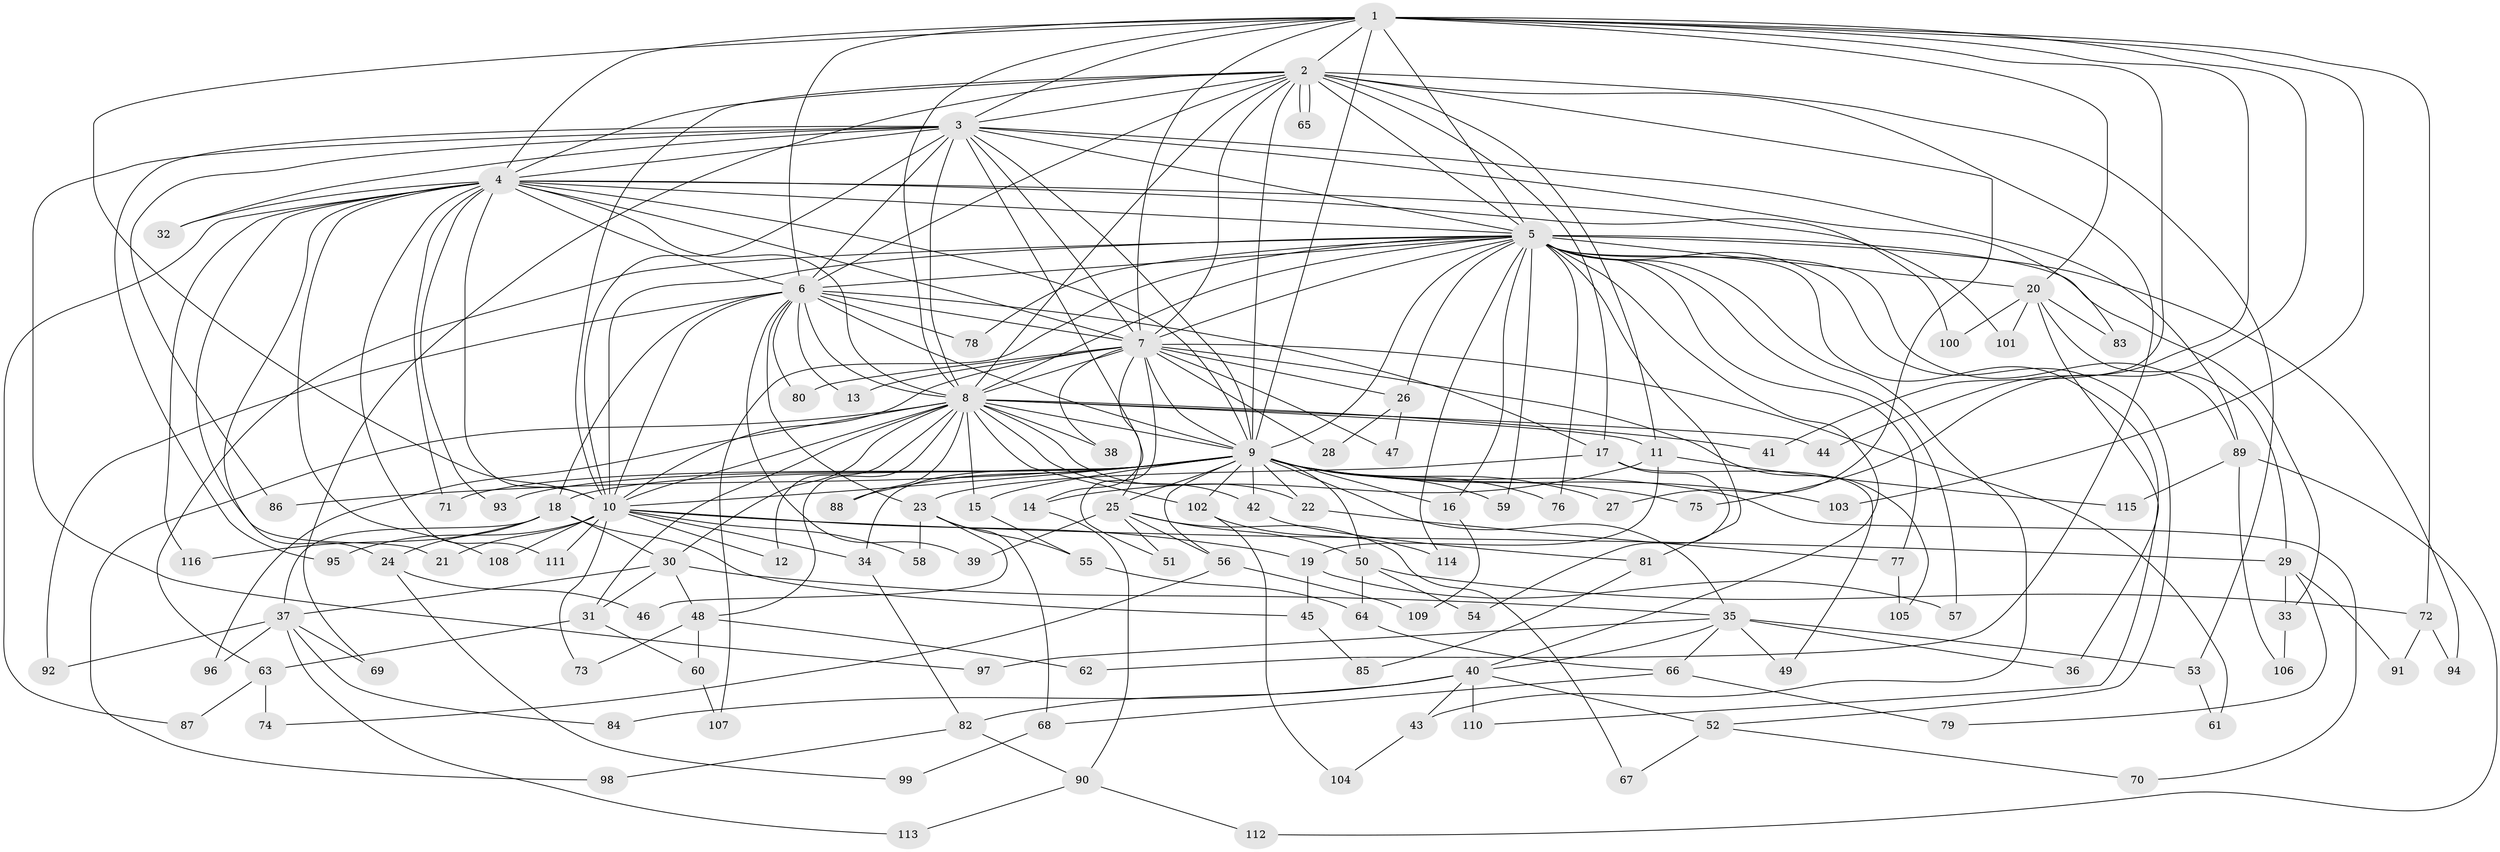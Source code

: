 // coarse degree distribution, {11: 0.014285714285714285, 24: 0.014285714285714285, 12: 0.014285714285714285, 14: 0.014285714285714285, 25: 0.014285714285714285, 21: 0.014285714285714285, 9: 0.04285714285714286, 20: 0.014285714285714285, 3: 0.12857142857142856, 4: 0.11428571428571428, 10: 0.014285714285714285, 7: 0.04285714285714286, 6: 0.05714285714285714, 2: 0.44285714285714284, 5: 0.02857142857142857, 1: 0.02857142857142857}
// Generated by graph-tools (version 1.1) at 2025/49/03/04/25 22:49:53]
// undirected, 116 vertices, 257 edges
graph export_dot {
  node [color=gray90,style=filled];
  1;
  2;
  3;
  4;
  5;
  6;
  7;
  8;
  9;
  10;
  11;
  12;
  13;
  14;
  15;
  16;
  17;
  18;
  19;
  20;
  21;
  22;
  23;
  24;
  25;
  26;
  27;
  28;
  29;
  30;
  31;
  32;
  33;
  34;
  35;
  36;
  37;
  38;
  39;
  40;
  41;
  42;
  43;
  44;
  45;
  46;
  47;
  48;
  49;
  50;
  51;
  52;
  53;
  54;
  55;
  56;
  57;
  58;
  59;
  60;
  61;
  62;
  63;
  64;
  65;
  66;
  67;
  68;
  69;
  70;
  71;
  72;
  73;
  74;
  75;
  76;
  77;
  78;
  79;
  80;
  81;
  82;
  83;
  84;
  85;
  86;
  87;
  88;
  89;
  90;
  91;
  92;
  93;
  94;
  95;
  96;
  97;
  98;
  99;
  100;
  101;
  102;
  103;
  104;
  105;
  106;
  107;
  108;
  109;
  110;
  111;
  112;
  113;
  114;
  115;
  116;
  1 -- 2;
  1 -- 3;
  1 -- 4;
  1 -- 5;
  1 -- 6;
  1 -- 7;
  1 -- 8;
  1 -- 9;
  1 -- 10;
  1 -- 20;
  1 -- 41;
  1 -- 44;
  1 -- 72;
  1 -- 75;
  1 -- 103;
  2 -- 3;
  2 -- 4;
  2 -- 5;
  2 -- 6;
  2 -- 7;
  2 -- 8;
  2 -- 9;
  2 -- 10;
  2 -- 11;
  2 -- 17;
  2 -- 27;
  2 -- 53;
  2 -- 62;
  2 -- 65;
  2 -- 65;
  2 -- 69;
  3 -- 4;
  3 -- 5;
  3 -- 6;
  3 -- 7;
  3 -- 8;
  3 -- 9;
  3 -- 10;
  3 -- 25;
  3 -- 32;
  3 -- 83;
  3 -- 86;
  3 -- 89;
  3 -- 95;
  3 -- 97;
  4 -- 5;
  4 -- 6;
  4 -- 7;
  4 -- 8;
  4 -- 9;
  4 -- 10;
  4 -- 21;
  4 -- 24;
  4 -- 32;
  4 -- 71;
  4 -- 87;
  4 -- 93;
  4 -- 100;
  4 -- 101;
  4 -- 108;
  4 -- 111;
  4 -- 116;
  5 -- 6;
  5 -- 7;
  5 -- 8;
  5 -- 9;
  5 -- 10;
  5 -- 16;
  5 -- 20;
  5 -- 26;
  5 -- 33;
  5 -- 40;
  5 -- 43;
  5 -- 52;
  5 -- 57;
  5 -- 59;
  5 -- 63;
  5 -- 76;
  5 -- 77;
  5 -- 78;
  5 -- 81;
  5 -- 89;
  5 -- 94;
  5 -- 107;
  5 -- 110;
  5 -- 114;
  6 -- 7;
  6 -- 8;
  6 -- 9;
  6 -- 10;
  6 -- 13;
  6 -- 17;
  6 -- 18;
  6 -- 23;
  6 -- 39;
  6 -- 78;
  6 -- 80;
  6 -- 92;
  7 -- 8;
  7 -- 9;
  7 -- 10;
  7 -- 13;
  7 -- 14;
  7 -- 26;
  7 -- 28;
  7 -- 38;
  7 -- 47;
  7 -- 51;
  7 -- 61;
  7 -- 80;
  7 -- 105;
  8 -- 9;
  8 -- 10;
  8 -- 11;
  8 -- 12;
  8 -- 15;
  8 -- 22;
  8 -- 30;
  8 -- 31;
  8 -- 38;
  8 -- 41;
  8 -- 42;
  8 -- 44;
  8 -- 48;
  8 -- 88;
  8 -- 96;
  8 -- 98;
  8 -- 102;
  9 -- 10;
  9 -- 15;
  9 -- 16;
  9 -- 18;
  9 -- 22;
  9 -- 25;
  9 -- 27;
  9 -- 34;
  9 -- 35;
  9 -- 42;
  9 -- 50;
  9 -- 56;
  9 -- 59;
  9 -- 70;
  9 -- 71;
  9 -- 75;
  9 -- 76;
  9 -- 86;
  9 -- 88;
  9 -- 93;
  9 -- 102;
  9 -- 103;
  10 -- 12;
  10 -- 19;
  10 -- 21;
  10 -- 29;
  10 -- 34;
  10 -- 58;
  10 -- 73;
  10 -- 95;
  10 -- 108;
  10 -- 111;
  11 -- 14;
  11 -- 19;
  11 -- 115;
  14 -- 90;
  15 -- 55;
  16 -- 109;
  17 -- 23;
  17 -- 49;
  17 -- 54;
  18 -- 24;
  18 -- 30;
  18 -- 37;
  18 -- 45;
  18 -- 116;
  19 -- 45;
  19 -- 57;
  20 -- 29;
  20 -- 36;
  20 -- 83;
  20 -- 100;
  20 -- 101;
  22 -- 77;
  23 -- 46;
  23 -- 55;
  23 -- 58;
  23 -- 68;
  24 -- 46;
  24 -- 99;
  25 -- 39;
  25 -- 50;
  25 -- 51;
  25 -- 56;
  25 -- 67;
  26 -- 28;
  26 -- 47;
  29 -- 33;
  29 -- 79;
  29 -- 91;
  30 -- 31;
  30 -- 35;
  30 -- 37;
  30 -- 48;
  31 -- 60;
  31 -- 63;
  33 -- 106;
  34 -- 82;
  35 -- 36;
  35 -- 40;
  35 -- 49;
  35 -- 53;
  35 -- 66;
  35 -- 97;
  37 -- 69;
  37 -- 84;
  37 -- 92;
  37 -- 96;
  37 -- 113;
  40 -- 43;
  40 -- 52;
  40 -- 82;
  40 -- 84;
  40 -- 110;
  42 -- 81;
  43 -- 104;
  45 -- 85;
  48 -- 60;
  48 -- 62;
  48 -- 73;
  50 -- 54;
  50 -- 64;
  50 -- 72;
  52 -- 67;
  52 -- 70;
  53 -- 61;
  55 -- 64;
  56 -- 74;
  56 -- 109;
  60 -- 107;
  63 -- 74;
  63 -- 87;
  64 -- 66;
  66 -- 68;
  66 -- 79;
  68 -- 99;
  72 -- 91;
  72 -- 94;
  77 -- 105;
  81 -- 85;
  82 -- 90;
  82 -- 98;
  89 -- 106;
  89 -- 112;
  89 -- 115;
  90 -- 112;
  90 -- 113;
  102 -- 104;
  102 -- 114;
}
